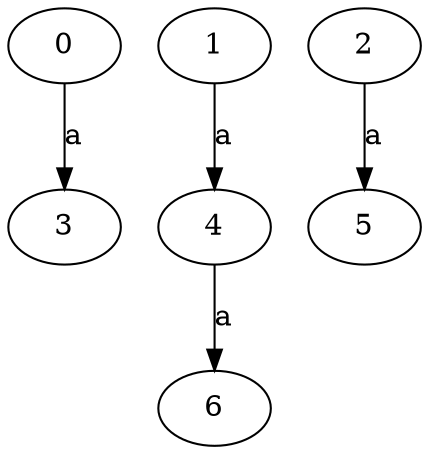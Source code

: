 strict digraph  {
0;
3;
1;
4;
5;
6;
2;
0 -> 3  [label=a];
1 -> 4  [label=a];
4 -> 6  [label=a];
2 -> 5  [label=a];
}
